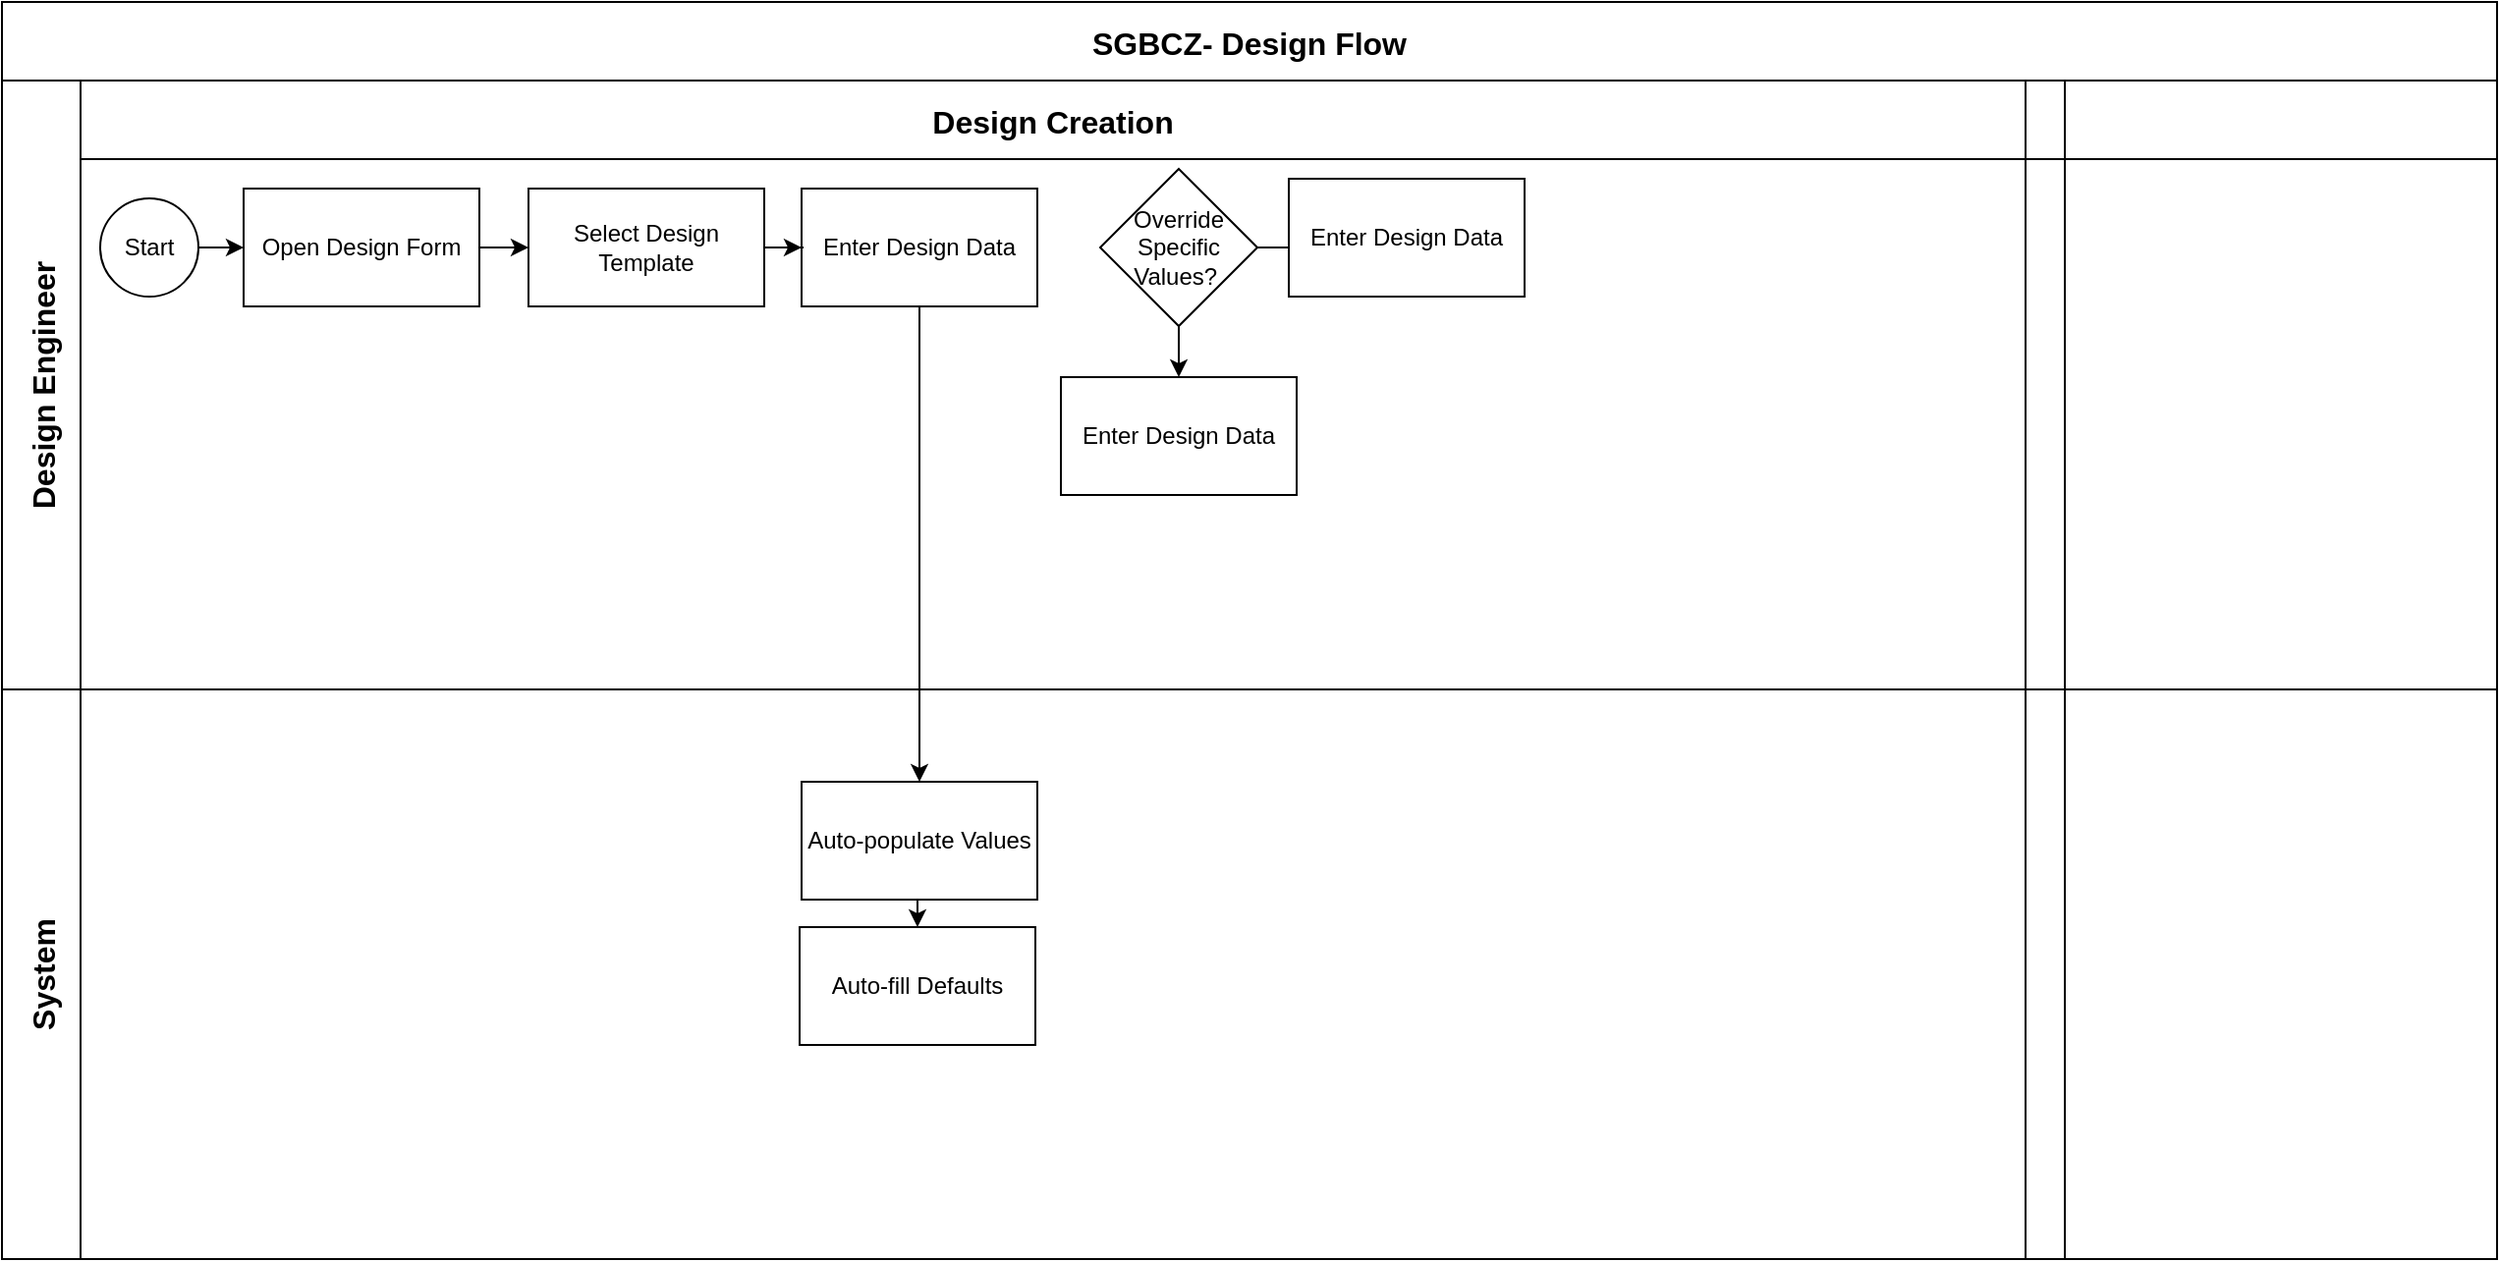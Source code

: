 <mxfile version="27.2.0">
  <diagram id="prtHgNgQTEPvFCAcTncT" name="Page-1">
    <mxGraphModel dx="1228" dy="579" grid="1" gridSize="10" guides="1" tooltips="1" connect="1" arrows="1" fold="1" page="1" pageScale="1" pageWidth="827" pageHeight="1169" math="0" shadow="0">
      <root>
        <mxCell id="0" />
        <mxCell id="1" parent="0" />
        <mxCell id="CLJ9GDin2j8_AuySWexl-37" value="SGBCZ- Design Flow" style="shape=table;childLayout=tableLayout;startSize=40;collapsible=0;recursiveResize=0;expand=0;fontSize=16;fontStyle=1" vertex="1" parent="1">
          <mxGeometry x="470" y="119" width="1270" height="640" as="geometry" />
        </mxCell>
        <mxCell id="CLJ9GDin2j8_AuySWexl-38" value="Design Engineer" style="shape=tableRow;horizontal=0;swimlaneHead=0;swimlaneBody=0;top=0;left=0;strokeColor=inherit;bottom=0;right=0;dropTarget=0;fontStyle=1;fillColor=none;points=[[0,0.5],[1,0.5]];portConstraint=eastwest;startSize=40;collapsible=0;recursiveResize=0;expand=0;fontSize=16;strokeWidth=1;" vertex="1" parent="CLJ9GDin2j8_AuySWexl-37">
          <mxGeometry y="40" width="1270" height="310" as="geometry" />
        </mxCell>
        <mxCell id="CLJ9GDin2j8_AuySWexl-39" value="Design Creation" style="swimlane;swimlaneHead=0;swimlaneBody=0;fontStyle=1;strokeColor=inherit;connectable=0;fillColor=none;startSize=40;collapsible=0;recursiveResize=0;expand=0;fontSize=16;" vertex="1" parent="CLJ9GDin2j8_AuySWexl-38">
          <mxGeometry x="40" width="990" height="310" as="geometry">
            <mxRectangle width="990" height="310" as="alternateBounds" />
          </mxGeometry>
        </mxCell>
        <mxCell id="CLJ9GDin2j8_AuySWexl-72" style="edgeStyle=orthogonalEdgeStyle;rounded=0;orthogonalLoop=1;jettySize=auto;html=1;exitX=1;exitY=0.5;exitDx=0;exitDy=0;entryX=0;entryY=0.5;entryDx=0;entryDy=0;" edge="1" parent="CLJ9GDin2j8_AuySWexl-39" source="CLJ9GDin2j8_AuySWexl-55" target="CLJ9GDin2j8_AuySWexl-56">
          <mxGeometry relative="1" as="geometry" />
        </mxCell>
        <mxCell id="CLJ9GDin2j8_AuySWexl-55" value="Start" style="ellipse;whiteSpace=wrap;html=1;aspect=fixed;" vertex="1" parent="CLJ9GDin2j8_AuySWexl-39">
          <mxGeometry x="10" y="60" width="50" height="50" as="geometry" />
        </mxCell>
        <mxCell id="CLJ9GDin2j8_AuySWexl-73" value="" style="edgeStyle=orthogonalEdgeStyle;rounded=0;orthogonalLoop=1;jettySize=auto;html=1;" edge="1" parent="CLJ9GDin2j8_AuySWexl-39" source="CLJ9GDin2j8_AuySWexl-56" target="CLJ9GDin2j8_AuySWexl-68">
          <mxGeometry relative="1" as="geometry" />
        </mxCell>
        <mxCell id="CLJ9GDin2j8_AuySWexl-56" value="Open Design Form" style="rounded=0;whiteSpace=wrap;html=1;" vertex="1" parent="CLJ9GDin2j8_AuySWexl-39">
          <mxGeometry x="83" y="55" width="120" height="60" as="geometry" />
        </mxCell>
        <mxCell id="CLJ9GDin2j8_AuySWexl-69" value="Enter Design Data" style="rounded=0;whiteSpace=wrap;html=1;" vertex="1" parent="CLJ9GDin2j8_AuySWexl-39">
          <mxGeometry x="367" y="55" width="120" height="60" as="geometry" />
        </mxCell>
        <mxCell id="CLJ9GDin2j8_AuySWexl-74" value="" style="edgeStyle=orthogonalEdgeStyle;rounded=0;orthogonalLoop=1;jettySize=auto;html=1;" edge="1" parent="CLJ9GDin2j8_AuySWexl-39" source="CLJ9GDin2j8_AuySWexl-68" target="CLJ9GDin2j8_AuySWexl-69">
          <mxGeometry relative="1" as="geometry" />
        </mxCell>
        <mxCell id="CLJ9GDin2j8_AuySWexl-68" value="Select Design Template" style="rounded=0;whiteSpace=wrap;html=1;" vertex="1" parent="CLJ9GDin2j8_AuySWexl-39">
          <mxGeometry x="228" y="55" width="120" height="60" as="geometry" />
        </mxCell>
        <mxCell id="CLJ9GDin2j8_AuySWexl-82" style="edgeStyle=orthogonalEdgeStyle;rounded=0;orthogonalLoop=1;jettySize=auto;html=1;exitX=0.5;exitY=1;exitDx=0;exitDy=0;entryX=0.5;entryY=0;entryDx=0;entryDy=0;" edge="1" parent="CLJ9GDin2j8_AuySWexl-39" source="CLJ9GDin2j8_AuySWexl-79" target="CLJ9GDin2j8_AuySWexl-78">
          <mxGeometry relative="1" as="geometry" />
        </mxCell>
        <mxCell id="CLJ9GDin2j8_AuySWexl-83" style="edgeStyle=orthogonalEdgeStyle;rounded=0;orthogonalLoop=1;jettySize=auto;html=1;exitX=1;exitY=0.5;exitDx=0;exitDy=0;" edge="1" parent="CLJ9GDin2j8_AuySWexl-39" source="CLJ9GDin2j8_AuySWexl-79">
          <mxGeometry relative="1" as="geometry">
            <mxPoint x="730" y="85" as="targetPoint" />
          </mxGeometry>
        </mxCell>
        <mxCell id="CLJ9GDin2j8_AuySWexl-79" value="Override Specific Values?&amp;nbsp;" style="rhombus;whiteSpace=wrap;html=1;" vertex="1" parent="CLJ9GDin2j8_AuySWexl-39">
          <mxGeometry x="519" y="45" width="80" height="80" as="geometry" />
        </mxCell>
        <mxCell id="CLJ9GDin2j8_AuySWexl-78" value="Enter Design Data" style="rounded=0;whiteSpace=wrap;html=1;" vertex="1" parent="CLJ9GDin2j8_AuySWexl-39">
          <mxGeometry x="499" y="151" width="120" height="60" as="geometry" />
        </mxCell>
        <mxCell id="CLJ9GDin2j8_AuySWexl-80" value="Enter Design Data" style="rounded=0;whiteSpace=wrap;html=1;" vertex="1" parent="CLJ9GDin2j8_AuySWexl-39">
          <mxGeometry x="615" y="50" width="120" height="60" as="geometry" />
        </mxCell>
        <mxCell id="CLJ9GDin2j8_AuySWexl-40" value="" style="swimlane;swimlaneHead=0;swimlaneBody=0;fontStyle=1;strokeColor=inherit;connectable=0;fillColor=none;startSize=40;collapsible=0;recursiveResize=0;expand=0;fontSize=16;" vertex="1" parent="CLJ9GDin2j8_AuySWexl-38">
          <mxGeometry x="1030" width="20" height="310" as="geometry">
            <mxRectangle width="20" height="310" as="alternateBounds" />
          </mxGeometry>
        </mxCell>
        <mxCell id="CLJ9GDin2j8_AuySWexl-41" value="" style="swimlane;swimlaneHead=0;swimlaneBody=0;fontStyle=1;strokeColor=inherit;connectable=0;fillColor=none;startSize=40;collapsible=0;recursiveResize=0;expand=0;fontSize=16;" vertex="1" parent="CLJ9GDin2j8_AuySWexl-38">
          <mxGeometry x="1050" width="220" height="310" as="geometry">
            <mxRectangle width="220" height="310" as="alternateBounds" />
          </mxGeometry>
        </mxCell>
        <mxCell id="CLJ9GDin2j8_AuySWexl-42" value="System" style="shape=tableRow;horizontal=0;swimlaneHead=0;swimlaneBody=0;top=0;left=0;strokeColor=inherit;bottom=0;right=0;dropTarget=0;fontStyle=1;fillColor=none;points=[[0,0.5],[1,0.5]];portConstraint=eastwest;startSize=40;collapsible=0;recursiveResize=0;expand=0;fontSize=16;" vertex="1" parent="CLJ9GDin2j8_AuySWexl-37">
          <mxGeometry y="350" width="1270" height="290" as="geometry" />
        </mxCell>
        <mxCell id="CLJ9GDin2j8_AuySWexl-43" value="" style="swimlane;swimlaneHead=0;swimlaneBody=0;fontStyle=1;connectable=0;strokeColor=inherit;fillColor=none;startSize=0;collapsible=0;recursiveResize=0;expand=0;fontSize=16;" vertex="1" parent="CLJ9GDin2j8_AuySWexl-42">
          <mxGeometry x="40" width="990" height="290" as="geometry">
            <mxRectangle width="990" height="290" as="alternateBounds" />
          </mxGeometry>
        </mxCell>
        <mxCell id="CLJ9GDin2j8_AuySWexl-81" style="edgeStyle=orthogonalEdgeStyle;rounded=0;orthogonalLoop=1;jettySize=auto;html=1;exitX=0.5;exitY=1;exitDx=0;exitDy=0;entryX=0.5;entryY=0;entryDx=0;entryDy=0;" edge="1" parent="CLJ9GDin2j8_AuySWexl-43" source="CLJ9GDin2j8_AuySWexl-70" target="CLJ9GDin2j8_AuySWexl-75">
          <mxGeometry relative="1" as="geometry" />
        </mxCell>
        <mxCell id="CLJ9GDin2j8_AuySWexl-70" value="Auto-populate Values" style="rounded=0;whiteSpace=wrap;html=1;" vertex="1" parent="CLJ9GDin2j8_AuySWexl-43">
          <mxGeometry x="367" y="47" width="120" height="60" as="geometry" />
        </mxCell>
        <mxCell id="CLJ9GDin2j8_AuySWexl-75" value="Auto-fill Defaults" style="rounded=0;whiteSpace=wrap;html=1;" vertex="1" parent="CLJ9GDin2j8_AuySWexl-43">
          <mxGeometry x="366" y="121" width="120" height="60" as="geometry" />
        </mxCell>
        <mxCell id="CLJ9GDin2j8_AuySWexl-44" value="" style="swimlane;swimlaneHead=0;swimlaneBody=0;fontStyle=1;connectable=0;strokeColor=inherit;fillColor=none;startSize=0;collapsible=0;recursiveResize=0;expand=0;fontSize=16;" vertex="1" parent="CLJ9GDin2j8_AuySWexl-42">
          <mxGeometry x="1030" width="20" height="290" as="geometry">
            <mxRectangle width="20" height="290" as="alternateBounds" />
          </mxGeometry>
        </mxCell>
        <mxCell id="CLJ9GDin2j8_AuySWexl-45" value="" style="swimlane;swimlaneHead=0;swimlaneBody=0;fontStyle=1;connectable=0;strokeColor=inherit;fillColor=none;startSize=0;collapsible=0;recursiveResize=0;expand=0;fontSize=16;" vertex="1" parent="CLJ9GDin2j8_AuySWexl-42">
          <mxGeometry x="1050" width="220" height="290" as="geometry">
            <mxRectangle width="220" height="290" as="alternateBounds" />
          </mxGeometry>
        </mxCell>
        <mxCell id="CLJ9GDin2j8_AuySWexl-71" style="edgeStyle=orthogonalEdgeStyle;rounded=0;orthogonalLoop=1;jettySize=auto;html=1;exitX=0.5;exitY=1;exitDx=0;exitDy=0;" edge="1" parent="CLJ9GDin2j8_AuySWexl-37" source="CLJ9GDin2j8_AuySWexl-69" target="CLJ9GDin2j8_AuySWexl-70">
          <mxGeometry relative="1" as="geometry" />
        </mxCell>
      </root>
    </mxGraphModel>
  </diagram>
</mxfile>
